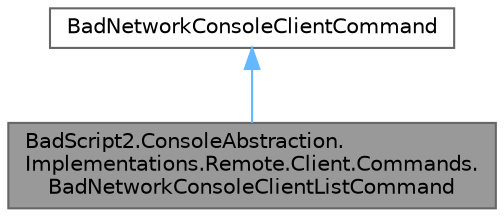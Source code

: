 digraph "BadScript2.ConsoleAbstraction.Implementations.Remote.Client.Commands.BadNetworkConsoleClientListCommand"
{
 // LATEX_PDF_SIZE
  bgcolor="transparent";
  edge [fontname=Helvetica,fontsize=10,labelfontname=Helvetica,labelfontsize=10];
  node [fontname=Helvetica,fontsize=10,shape=box,height=0.2,width=0.4];
  Node1 [id="Node000001",label="BadScript2.ConsoleAbstraction.\lImplementations.Remote.Client.Commands.\lBadNetworkConsoleClientListCommand",height=0.2,width=0.4,color="gray40", fillcolor="grey60", style="filled", fontcolor="black",tooltip=" "];
  Node2 -> Node1 [id="edge1_Node000001_Node000002",dir="back",color="steelblue1",style="solid",tooltip=" "];
  Node2 [id="Node000002",label="BadNetworkConsoleClientCommand",height=0.2,width=0.4,color="gray40", fillcolor="white", style="filled",URL="$class_bad_script2_1_1_console_abstraction_1_1_implementations_1_1_remote_1_1_client_1_1_commands22907f936c02519f0cf83e8eae5a8355.html",tooltip=" "];
}
